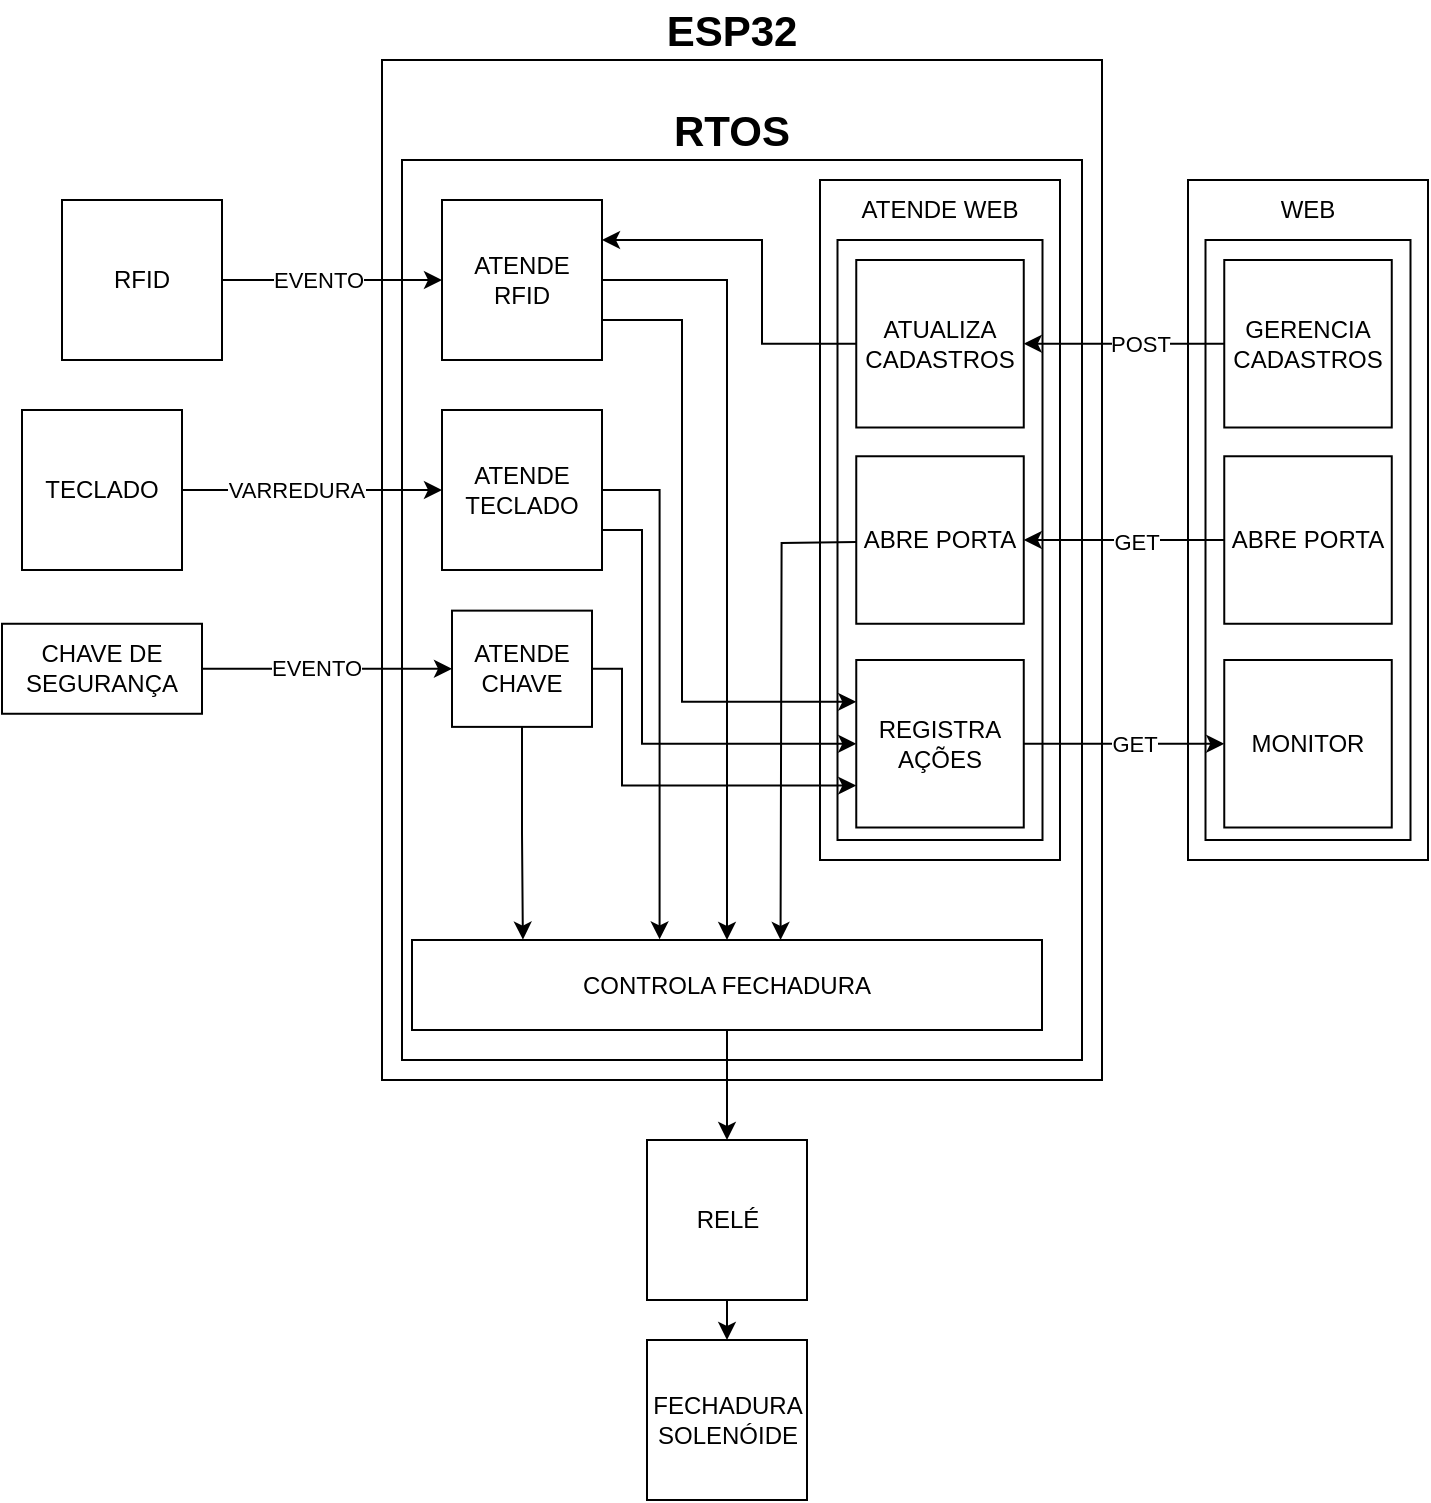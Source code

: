 <mxfile version="24.8.4">
  <diagram name="Página-1" id="l8TZEkzOrfuNHdQrNQBe">
    <mxGraphModel dx="906" dy="709" grid="1" gridSize="10" guides="1" tooltips="1" connect="1" arrows="1" fold="1" page="1" pageScale="1" pageWidth="827" pageHeight="1169" math="0" shadow="0">
      <root>
        <mxCell id="0" />
        <mxCell id="1" parent="0" />
        <mxCell id="p9cd9EM_wSnG54zDOa8z-1" value="" style="rounded=0;whiteSpace=wrap;html=1;" parent="1" vertex="1">
          <mxGeometry x="230" y="130" width="360" height="510" as="geometry" />
        </mxCell>
        <mxCell id="p9cd9EM_wSnG54zDOa8z-2" value="&lt;b&gt;&lt;font style=&quot;font-size: 21px;&quot;&gt;ESP32&lt;/font&gt;&lt;/b&gt;" style="text;html=1;align=center;verticalAlign=middle;whiteSpace=wrap;rounded=0;" parent="1" vertex="1">
          <mxGeometry x="375" y="100" width="60" height="30" as="geometry" />
        </mxCell>
        <mxCell id="p9cd9EM_wSnG54zDOa8z-3" value="" style="rounded=0;whiteSpace=wrap;html=1;" parent="1" vertex="1">
          <mxGeometry x="240" y="180" width="340" height="450" as="geometry" />
        </mxCell>
        <mxCell id="p9cd9EM_wSnG54zDOa8z-4" value="&lt;b&gt;&lt;font style=&quot;font-size: 21px;&quot;&gt;RTOS&lt;/font&gt;&lt;/b&gt;" style="text;html=1;align=center;verticalAlign=middle;whiteSpace=wrap;rounded=0;" parent="1" vertex="1">
          <mxGeometry x="375" y="150" width="60" height="30" as="geometry" />
        </mxCell>
        <mxCell id="6cCJc_U-txOpgs2dM9qW-9" style="edgeStyle=orthogonalEdgeStyle;rounded=0;orthogonalLoop=1;jettySize=auto;html=1;exitX=1;exitY=0.5;exitDx=0;exitDy=0;entryX=0;entryY=0.5;entryDx=0;entryDy=0;" edge="1" parent="1" source="6cCJc_U-txOpgs2dM9qW-1" target="6cCJc_U-txOpgs2dM9qW-8">
          <mxGeometry relative="1" as="geometry" />
        </mxCell>
        <mxCell id="6cCJc_U-txOpgs2dM9qW-10" value="EVENTO" style="edgeLabel;html=1;align=center;verticalAlign=middle;resizable=0;points=[];" vertex="1" connectable="0" parent="6cCJc_U-txOpgs2dM9qW-9">
          <mxGeometry x="-0.123" relative="1" as="geometry">
            <mxPoint as="offset" />
          </mxGeometry>
        </mxCell>
        <mxCell id="6cCJc_U-txOpgs2dM9qW-1" value="RFID" style="whiteSpace=wrap;html=1;aspect=fixed;" vertex="1" parent="1">
          <mxGeometry x="70" y="200" width="80" height="80" as="geometry" />
        </mxCell>
        <mxCell id="6cCJc_U-txOpgs2dM9qW-38" style="edgeStyle=orthogonalEdgeStyle;rounded=0;orthogonalLoop=1;jettySize=auto;html=1;exitX=1;exitY=0.5;exitDx=0;exitDy=0;entryX=0;entryY=0.5;entryDx=0;entryDy=0;" edge="1" parent="1" source="6cCJc_U-txOpgs2dM9qW-5" target="6cCJc_U-txOpgs2dM9qW-37">
          <mxGeometry relative="1" as="geometry" />
        </mxCell>
        <mxCell id="6cCJc_U-txOpgs2dM9qW-39" value="EVENTO" style="edgeLabel;html=1;align=center;verticalAlign=middle;resizable=0;points=[];" vertex="1" connectable="0" parent="6cCJc_U-txOpgs2dM9qW-38">
          <mxGeometry x="-0.089" y="1" relative="1" as="geometry">
            <mxPoint as="offset" />
          </mxGeometry>
        </mxCell>
        <mxCell id="6cCJc_U-txOpgs2dM9qW-5" value="CHAVE DE SEGURANÇA" style="rounded=0;whiteSpace=wrap;html=1;" vertex="1" parent="1">
          <mxGeometry x="40" y="411.88" width="100" height="45" as="geometry" />
        </mxCell>
        <mxCell id="6cCJc_U-txOpgs2dM9qW-52" style="edgeStyle=orthogonalEdgeStyle;rounded=0;orthogonalLoop=1;jettySize=auto;html=1;exitX=0.5;exitY=1;exitDx=0;exitDy=0;entryX=0.5;entryY=0;entryDx=0;entryDy=0;" edge="1" parent="1" source="6cCJc_U-txOpgs2dM9qW-6" target="6cCJc_U-txOpgs2dM9qW-7">
          <mxGeometry relative="1" as="geometry" />
        </mxCell>
        <mxCell id="6cCJc_U-txOpgs2dM9qW-6" value="RELÉ" style="whiteSpace=wrap;html=1;aspect=fixed;" vertex="1" parent="1">
          <mxGeometry x="362.5" y="670" width="80" height="80" as="geometry" />
        </mxCell>
        <mxCell id="6cCJc_U-txOpgs2dM9qW-7" value="FECHADURA SOLENÓIDE" style="whiteSpace=wrap;html=1;aspect=fixed;" vertex="1" parent="1">
          <mxGeometry x="362.5" y="770" width="80" height="80" as="geometry" />
        </mxCell>
        <mxCell id="6cCJc_U-txOpgs2dM9qW-49" style="edgeStyle=orthogonalEdgeStyle;rounded=0;orthogonalLoop=1;jettySize=auto;html=1;exitX=1;exitY=0.5;exitDx=0;exitDy=0;entryX=0.5;entryY=0;entryDx=0;entryDy=0;" edge="1" parent="1" source="6cCJc_U-txOpgs2dM9qW-8" target="6cCJc_U-txOpgs2dM9qW-41">
          <mxGeometry relative="1" as="geometry" />
        </mxCell>
        <mxCell id="6cCJc_U-txOpgs2dM9qW-8" value="ATENDE RFID" style="whiteSpace=wrap;html=1;aspect=fixed;" vertex="1" parent="1">
          <mxGeometry x="260" y="200" width="80" height="80" as="geometry" />
        </mxCell>
        <mxCell id="6cCJc_U-txOpgs2dM9qW-11" value="" style="rounded=0;whiteSpace=wrap;html=1;" vertex="1" parent="1">
          <mxGeometry x="633" y="190" width="120" height="340" as="geometry" />
        </mxCell>
        <mxCell id="6cCJc_U-txOpgs2dM9qW-12" value="" style="rounded=0;whiteSpace=wrap;html=1;" vertex="1" parent="1">
          <mxGeometry x="641.75" y="220" width="102.5" height="300" as="geometry" />
        </mxCell>
        <mxCell id="6cCJc_U-txOpgs2dM9qW-13" value="WEB" style="text;html=1;align=center;verticalAlign=middle;whiteSpace=wrap;rounded=0;" vertex="1" parent="1">
          <mxGeometry x="663.01" y="190" width="60" height="30" as="geometry" />
        </mxCell>
        <mxCell id="6cCJc_U-txOpgs2dM9qW-14" value="GERENCIA CADASTROS" style="whiteSpace=wrap;html=1;aspect=fixed;" vertex="1" parent="1">
          <mxGeometry x="651.13" y="230" width="83.75" height="83.75" as="geometry" />
        </mxCell>
        <mxCell id="6cCJc_U-txOpgs2dM9qW-15" value="ABRE PORTA" style="whiteSpace=wrap;html=1;aspect=fixed;" vertex="1" parent="1">
          <mxGeometry x="651.13" y="328.13" width="83.75" height="83.75" as="geometry" />
        </mxCell>
        <mxCell id="6cCJc_U-txOpgs2dM9qW-16" value="MONITOR" style="whiteSpace=wrap;html=1;aspect=fixed;" vertex="1" parent="1">
          <mxGeometry x="651.13" y="430" width="83.75" height="83.75" as="geometry" />
        </mxCell>
        <mxCell id="6cCJc_U-txOpgs2dM9qW-17" value="" style="rounded=0;whiteSpace=wrap;html=1;" vertex="1" parent="1">
          <mxGeometry x="449" y="190" width="120" height="340" as="geometry" />
        </mxCell>
        <mxCell id="6cCJc_U-txOpgs2dM9qW-18" value="" style="rounded=0;whiteSpace=wrap;html=1;" vertex="1" parent="1">
          <mxGeometry x="457.75" y="220" width="102.5" height="300" as="geometry" />
        </mxCell>
        <mxCell id="6cCJc_U-txOpgs2dM9qW-19" value="ATENDE WEB" style="text;html=1;align=center;verticalAlign=middle;whiteSpace=wrap;rounded=0;" vertex="1" parent="1">
          <mxGeometry x="459" y="190" width="100" height="30" as="geometry" />
        </mxCell>
        <mxCell id="6cCJc_U-txOpgs2dM9qW-53" style="edgeStyle=orthogonalEdgeStyle;rounded=0;orthogonalLoop=1;jettySize=auto;html=1;exitX=0;exitY=0.5;exitDx=0;exitDy=0;entryX=1;entryY=0.25;entryDx=0;entryDy=0;" edge="1" parent="1" source="6cCJc_U-txOpgs2dM9qW-20" target="6cCJc_U-txOpgs2dM9qW-8">
          <mxGeometry relative="1" as="geometry">
            <Array as="points">
              <mxPoint x="420" y="272" />
              <mxPoint x="420" y="220" />
            </Array>
          </mxGeometry>
        </mxCell>
        <mxCell id="6cCJc_U-txOpgs2dM9qW-20" value="ATUALIZA CADASTROS" style="whiteSpace=wrap;html=1;aspect=fixed;" vertex="1" parent="1">
          <mxGeometry x="467.13" y="230" width="83.75" height="83.75" as="geometry" />
        </mxCell>
        <mxCell id="6cCJc_U-txOpgs2dM9qW-21" value="ABRE PORTA" style="whiteSpace=wrap;html=1;aspect=fixed;" vertex="1" parent="1">
          <mxGeometry x="467.13" y="328.13" width="83.75" height="83.75" as="geometry" />
        </mxCell>
        <mxCell id="6cCJc_U-txOpgs2dM9qW-22" value="REGISTRA AÇÕES" style="whiteSpace=wrap;html=1;aspect=fixed;" vertex="1" parent="1">
          <mxGeometry x="467.13" y="430" width="83.75" height="83.75" as="geometry" />
        </mxCell>
        <mxCell id="6cCJc_U-txOpgs2dM9qW-24" style="edgeStyle=orthogonalEdgeStyle;rounded=0;orthogonalLoop=1;jettySize=auto;html=1;exitX=0;exitY=0.5;exitDx=0;exitDy=0;entryX=1;entryY=0.5;entryDx=0;entryDy=0;" edge="1" parent="1" source="6cCJc_U-txOpgs2dM9qW-14" target="6cCJc_U-txOpgs2dM9qW-20">
          <mxGeometry relative="1" as="geometry" />
        </mxCell>
        <mxCell id="6cCJc_U-txOpgs2dM9qW-29" value="POST" style="edgeLabel;html=1;align=center;verticalAlign=middle;resizable=0;points=[];" vertex="1" connectable="0" parent="6cCJc_U-txOpgs2dM9qW-24">
          <mxGeometry x="-0.151" y="3" relative="1" as="geometry">
            <mxPoint y="-3" as="offset" />
          </mxGeometry>
        </mxCell>
        <mxCell id="6cCJc_U-txOpgs2dM9qW-26" style="edgeStyle=orthogonalEdgeStyle;rounded=0;orthogonalLoop=1;jettySize=auto;html=1;exitX=0;exitY=0.5;exitDx=0;exitDy=0;entryX=1;entryY=0.5;entryDx=0;entryDy=0;" edge="1" parent="1" source="6cCJc_U-txOpgs2dM9qW-15" target="6cCJc_U-txOpgs2dM9qW-21">
          <mxGeometry relative="1" as="geometry" />
        </mxCell>
        <mxCell id="6cCJc_U-txOpgs2dM9qW-30" value="GET" style="edgeLabel;html=1;align=center;verticalAlign=middle;resizable=0;points=[];" vertex="1" connectable="0" parent="6cCJc_U-txOpgs2dM9qW-26">
          <mxGeometry x="-0.112" y="1" relative="1" as="geometry">
            <mxPoint as="offset" />
          </mxGeometry>
        </mxCell>
        <mxCell id="6cCJc_U-txOpgs2dM9qW-27" style="edgeStyle=orthogonalEdgeStyle;rounded=0;orthogonalLoop=1;jettySize=auto;html=1;exitX=0;exitY=0.5;exitDx=0;exitDy=0;entryX=1;entryY=0.5;entryDx=0;entryDy=0;startArrow=classic;startFill=1;endArrow=none;endFill=0;" edge="1" parent="1" source="6cCJc_U-txOpgs2dM9qW-16" target="6cCJc_U-txOpgs2dM9qW-22">
          <mxGeometry relative="1" as="geometry" />
        </mxCell>
        <mxCell id="6cCJc_U-txOpgs2dM9qW-32" value="GET" style="edgeLabel;html=1;align=center;verticalAlign=middle;resizable=0;points=[];" vertex="1" connectable="0" parent="6cCJc_U-txOpgs2dM9qW-27">
          <mxGeometry x="0.008" relative="1" as="geometry">
            <mxPoint x="5" as="offset" />
          </mxGeometry>
        </mxCell>
        <mxCell id="6cCJc_U-txOpgs2dM9qW-33" style="edgeStyle=orthogonalEdgeStyle;rounded=0;orthogonalLoop=1;jettySize=auto;html=1;exitX=1;exitY=0.5;exitDx=0;exitDy=0;entryX=0;entryY=0.5;entryDx=0;entryDy=0;" edge="1" parent="1" source="6cCJc_U-txOpgs2dM9qW-35" target="6cCJc_U-txOpgs2dM9qW-36">
          <mxGeometry relative="1" as="geometry" />
        </mxCell>
        <mxCell id="6cCJc_U-txOpgs2dM9qW-34" value="VARREDURA" style="edgeLabel;html=1;align=center;verticalAlign=middle;resizable=0;points=[];" vertex="1" connectable="0" parent="6cCJc_U-txOpgs2dM9qW-33">
          <mxGeometry x="-0.123" relative="1" as="geometry">
            <mxPoint as="offset" />
          </mxGeometry>
        </mxCell>
        <mxCell id="6cCJc_U-txOpgs2dM9qW-35" value="TECLADO" style="whiteSpace=wrap;html=1;aspect=fixed;" vertex="1" parent="1">
          <mxGeometry x="50" y="305" width="80" height="80" as="geometry" />
        </mxCell>
        <mxCell id="6cCJc_U-txOpgs2dM9qW-55" style="edgeStyle=orthogonalEdgeStyle;rounded=0;orthogonalLoop=1;jettySize=auto;html=1;exitX=1;exitY=0.75;exitDx=0;exitDy=0;entryX=0;entryY=0.5;entryDx=0;entryDy=0;" edge="1" parent="1" source="6cCJc_U-txOpgs2dM9qW-36" target="6cCJc_U-txOpgs2dM9qW-22">
          <mxGeometry relative="1" as="geometry">
            <Array as="points">
              <mxPoint x="360" y="365" />
              <mxPoint x="360" y="472" />
            </Array>
          </mxGeometry>
        </mxCell>
        <mxCell id="6cCJc_U-txOpgs2dM9qW-36" value="ATENDE TECLADO" style="whiteSpace=wrap;html=1;aspect=fixed;" vertex="1" parent="1">
          <mxGeometry x="260" y="305" width="80" height="80" as="geometry" />
        </mxCell>
        <mxCell id="6cCJc_U-txOpgs2dM9qW-54" style="edgeStyle=orthogonalEdgeStyle;rounded=0;orthogonalLoop=1;jettySize=auto;html=1;exitX=1;exitY=0.5;exitDx=0;exitDy=0;entryX=0;entryY=0.75;entryDx=0;entryDy=0;" edge="1" parent="1" source="6cCJc_U-txOpgs2dM9qW-37" target="6cCJc_U-txOpgs2dM9qW-22">
          <mxGeometry relative="1" as="geometry">
            <Array as="points">
              <mxPoint x="350" y="434" />
              <mxPoint x="350" y="493" />
            </Array>
          </mxGeometry>
        </mxCell>
        <mxCell id="6cCJc_U-txOpgs2dM9qW-37" value="ATENDE CHAVE" style="rounded=0;whiteSpace=wrap;html=1;" vertex="1" parent="1">
          <mxGeometry x="265" y="405.32" width="70" height="58.12" as="geometry" />
        </mxCell>
        <mxCell id="6cCJc_U-txOpgs2dM9qW-51" style="edgeStyle=orthogonalEdgeStyle;rounded=0;orthogonalLoop=1;jettySize=auto;html=1;exitX=0.5;exitY=1;exitDx=0;exitDy=0;entryX=0.5;entryY=0;entryDx=0;entryDy=0;" edge="1" parent="1" source="6cCJc_U-txOpgs2dM9qW-41" target="6cCJc_U-txOpgs2dM9qW-6">
          <mxGeometry relative="1" as="geometry" />
        </mxCell>
        <mxCell id="6cCJc_U-txOpgs2dM9qW-41" value="CONTROLA FECHADURA" style="rounded=0;whiteSpace=wrap;html=1;" vertex="1" parent="1">
          <mxGeometry x="245" y="570" width="315" height="45" as="geometry" />
        </mxCell>
        <mxCell id="6cCJc_U-txOpgs2dM9qW-47" style="edgeStyle=orthogonalEdgeStyle;rounded=0;orthogonalLoop=1;jettySize=auto;html=1;exitX=0.5;exitY=1;exitDx=0;exitDy=0;entryX=0.176;entryY=-0.004;entryDx=0;entryDy=0;entryPerimeter=0;" edge="1" parent="1" source="6cCJc_U-txOpgs2dM9qW-37" target="6cCJc_U-txOpgs2dM9qW-41">
          <mxGeometry relative="1" as="geometry" />
        </mxCell>
        <mxCell id="6cCJc_U-txOpgs2dM9qW-48" style="edgeStyle=orthogonalEdgeStyle;rounded=0;orthogonalLoop=1;jettySize=auto;html=1;exitX=1;exitY=0.5;exitDx=0;exitDy=0;entryX=0.393;entryY=-0.007;entryDx=0;entryDy=0;entryPerimeter=0;" edge="1" parent="1" source="6cCJc_U-txOpgs2dM9qW-36" target="6cCJc_U-txOpgs2dM9qW-41">
          <mxGeometry relative="1" as="geometry" />
        </mxCell>
        <mxCell id="6cCJc_U-txOpgs2dM9qW-50" style="edgeStyle=orthogonalEdgeStyle;rounded=0;orthogonalLoop=1;jettySize=auto;html=1;exitX=0;exitY=0.5;exitDx=0;exitDy=0;entryX=0.585;entryY=-0.022;entryDx=0;entryDy=0;entryPerimeter=0;" edge="1" parent="1">
          <mxGeometry relative="1" as="geometry">
            <mxPoint x="467.13" y="370.995" as="sourcePoint" />
            <mxPoint x="429.275" y="570" as="targetPoint" />
          </mxGeometry>
        </mxCell>
        <mxCell id="6cCJc_U-txOpgs2dM9qW-56" style="edgeStyle=orthogonalEdgeStyle;rounded=0;orthogonalLoop=1;jettySize=auto;html=1;exitX=1;exitY=0.75;exitDx=0;exitDy=0;entryX=0;entryY=0.25;entryDx=0;entryDy=0;" edge="1" parent="1" source="6cCJc_U-txOpgs2dM9qW-8" target="6cCJc_U-txOpgs2dM9qW-22">
          <mxGeometry relative="1" as="geometry">
            <Array as="points">
              <mxPoint x="380" y="260" />
              <mxPoint x="380" y="451" />
            </Array>
          </mxGeometry>
        </mxCell>
      </root>
    </mxGraphModel>
  </diagram>
</mxfile>
